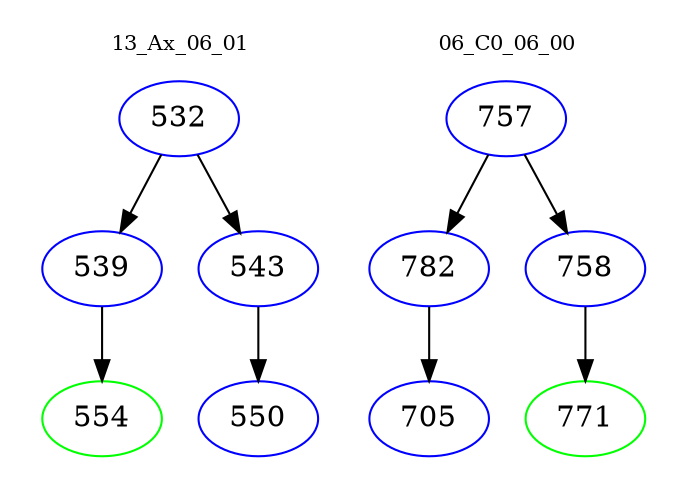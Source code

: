 digraph{
subgraph cluster_0 {
color = white
label = "13_Ax_06_01";
fontsize=10;
T0_532 [label="532", color="blue"]
T0_532 -> T0_539 [color="black"]
T0_539 [label="539", color="blue"]
T0_539 -> T0_554 [color="black"]
T0_554 [label="554", color="green"]
T0_532 -> T0_543 [color="black"]
T0_543 [label="543", color="blue"]
T0_543 -> T0_550 [color="black"]
T0_550 [label="550", color="blue"]
}
subgraph cluster_1 {
color = white
label = "06_C0_06_00";
fontsize=10;
T1_757 [label="757", color="blue"]
T1_757 -> T1_782 [color="black"]
T1_782 [label="782", color="blue"]
T1_782 -> T1_705 [color="black"]
T1_705 [label="705", color="blue"]
T1_757 -> T1_758 [color="black"]
T1_758 [label="758", color="blue"]
T1_758 -> T1_771 [color="black"]
T1_771 [label="771", color="green"]
}
}
